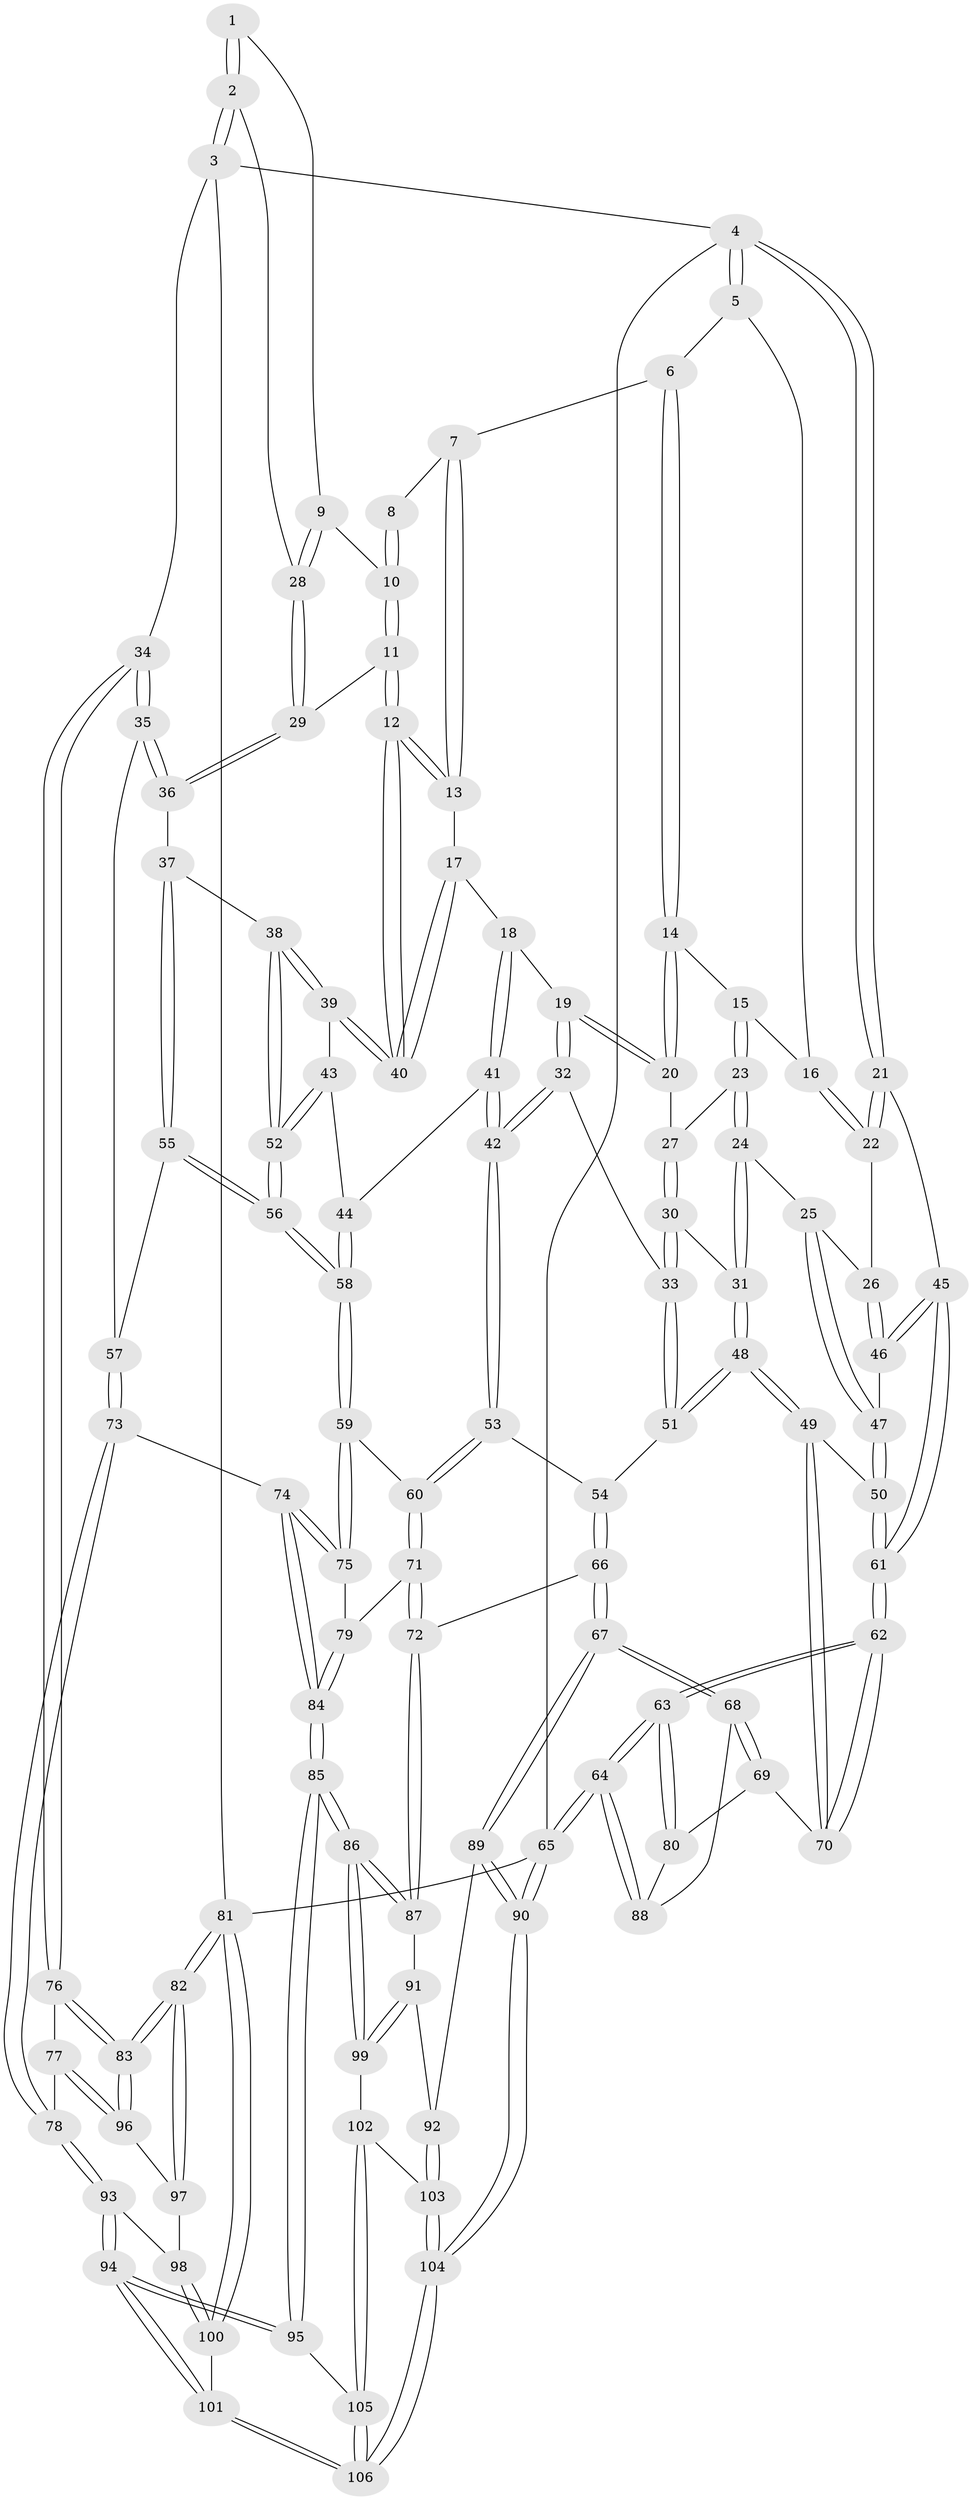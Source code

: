 // Generated by graph-tools (version 1.1) at 2025/11/02/27/25 16:11:51]
// undirected, 106 vertices, 262 edges
graph export_dot {
graph [start="1"]
  node [color=gray90,style=filled];
  1 [pos="+0.8387465921938674+0"];
  2 [pos="+1+0"];
  3 [pos="+1+0"];
  4 [pos="+0+0"];
  5 [pos="+0.19483800294943404+0"];
  6 [pos="+0.4484240304787643+0"];
  7 [pos="+0.5465943938498401+0"];
  8 [pos="+0.6964177761718202+0"];
  9 [pos="+0.8265565330085558+0.10684004627987465"];
  10 [pos="+0.7070002370456425+0"];
  11 [pos="+0.7101446784209517+0.13482791106442582"];
  12 [pos="+0.6662671878948732+0.17836363469510186"];
  13 [pos="+0.562023634961599+0.008339025920483807"];
  14 [pos="+0.4120633626953228+0"];
  15 [pos="+0.2447407997725452+0.08993303740018"];
  16 [pos="+0.16315185261098022+0.043548461346569804"];
  17 [pos="+0.5295994232285859+0.16138184076621445"];
  18 [pos="+0.5114433124593653+0.16124311141220476"];
  19 [pos="+0.4240907003751638+0.135236292164606"];
  20 [pos="+0.4067065318568175+0.11876522914893041"];
  21 [pos="+0+0"];
  22 [pos="+0.11918498062579463+0.09205540394589007"];
  23 [pos="+0.285771981156858+0.14358106508966081"];
  24 [pos="+0.21939583536168117+0.25041735397826"];
  25 [pos="+0.13443237294270918+0.206575184825125"];
  26 [pos="+0.11002802609020135+0.17004151422561697"];
  27 [pos="+0.3488745575588523+0.14151414763542058"];
  28 [pos="+0.833871491321487+0.1438634389863588"];
  29 [pos="+0.8328960468723636+0.14756871918657838"];
  30 [pos="+0.33708660227643605+0.2853265528626824"];
  31 [pos="+0.2225374199542724+0.25726495517105874"];
  32 [pos="+0.40742392387001347+0.2958678581620492"];
  33 [pos="+0.34072968471158077+0.28792317661884254"];
  34 [pos="+1+0.32036551088652676"];
  35 [pos="+1+0.3209235549796423"];
  36 [pos="+0.897538698876104+0.21835178928975016"];
  37 [pos="+0.6868946570876535+0.27810995486593415"];
  38 [pos="+0.6562074969563646+0.2503371967326628"];
  39 [pos="+0.6400288008701299+0.23236462546935518"];
  40 [pos="+0.6387833133750833+0.22004694475961584"];
  41 [pos="+0.44914065717539553+0.32313476794199053"];
  42 [pos="+0.44343060972719867+0.32509119185484237"];
  43 [pos="+0.5972109839723778+0.27086621909642883"];
  44 [pos="+0.5331597002853211+0.3165955975185671"];
  45 [pos="+0+0.24402815974384523"];
  46 [pos="+0+0.24040466971023874"];
  47 [pos="+0.07281348331997343+0.30638647767856714"];
  48 [pos="+0.17710421377283297+0.4476209975306059"];
  49 [pos="+0.17645114748833654+0.4480005174269015"];
  50 [pos="+0.10698354585426947+0.3922617853220125"];
  51 [pos="+0.28417734851314014+0.44952189777090945"];
  52 [pos="+0.6045205240167559+0.4428731595903657"];
  53 [pos="+0.422815482847438+0.43785706182674217"];
  54 [pos="+0.2905466241343091+0.45178385463422416"];
  55 [pos="+0.7671615036754419+0.41771048003992767"];
  56 [pos="+0.5984435822844267+0.4924369901325923"];
  57 [pos="+0.8139328875304371+0.4321519753185225"];
  58 [pos="+0.5907504049281641+0.49772564998112695"];
  59 [pos="+0.5761859558328586+0.5163870253168205"];
  60 [pos="+0.5042279810280457+0.5242351266015287"];
  61 [pos="+0+0.3748494924650198"];
  62 [pos="+0+0.5644565703690491"];
  63 [pos="+0+0.9105169046367448"];
  64 [pos="+0+1"];
  65 [pos="+0+1"];
  66 [pos="+0.3721710367226421+0.6651186256141052"];
  67 [pos="+0.2335013892035553+0.6964215937170518"];
  68 [pos="+0.19156318509945583+0.6637140644305238"];
  69 [pos="+0.13241703202135613+0.5473220683842005"];
  70 [pos="+0.13033270708888453+0.5422959878059259"];
  71 [pos="+0.429479442261487+0.6283692093863136"];
  72 [pos="+0.39729411862072483+0.6684103234926508"];
  73 [pos="+0.8111882942924342+0.6680168498704725"];
  74 [pos="+0.8012649778916183+0.668808777631249"];
  75 [pos="+0.6153821765524353+0.5780605254936309"];
  76 [pos="+1+0.5905312835493264"];
  77 [pos="+0.8197921906550665+0.6714452561229828"];
  78 [pos="+0.8162593825283745+0.6715312732780879"];
  79 [pos="+0.5946404515898206+0.6721409182885311"];
  80 [pos="+0.008356539395621351+0.7236712529689197"];
  81 [pos="+1+1"];
  82 [pos="+1+1"];
  83 [pos="+1+0.8397167457689731"];
  84 [pos="+0.5805841429235475+0.812259293749419"];
  85 [pos="+0.5727641094387066+0.8229684663665495"];
  86 [pos="+0.5662533301827832+0.8196617525282551"];
  87 [pos="+0.4442450747457079+0.7409263941066772"];
  88 [pos="+0.18338038912684795+0.6685102850694984"];
  89 [pos="+0.2205196197026672+0.8291455771972837"];
  90 [pos="+0+1"];
  91 [pos="+0.38638122417407134+0.8140835245259692"];
  92 [pos="+0.268310590473108+0.843971550610968"];
  93 [pos="+0.8237792285322463+0.7695979867397699"];
  94 [pos="+0.6706584495264735+1"];
  95 [pos="+0.6197843749137104+0.9925874294194488"];
  96 [pos="+0.9842975377299659+0.805184599726645"];
  97 [pos="+0.9034354983362658+0.836779125375424"];
  98 [pos="+0.8961275576773212+0.8381250234887846"];
  99 [pos="+0.3777490730349503+0.891575617370548"];
  100 [pos="+0.8378095962500045+1"];
  101 [pos="+0.7020965287036196+1"];
  102 [pos="+0.3693349791928556+0.9087884403280466"];
  103 [pos="+0.35469088802310456+0.9110989008036732"];
  104 [pos="+0.1011437918824623+1"];
  105 [pos="+0.41856658365535004+0.9460393963088434"];
  106 [pos="+0.11229457454877396+1"];
  1 -- 2;
  1 -- 2;
  1 -- 9;
  2 -- 3;
  2 -- 3;
  2 -- 28;
  3 -- 4;
  3 -- 34;
  3 -- 81;
  4 -- 5;
  4 -- 5;
  4 -- 21;
  4 -- 21;
  4 -- 65;
  5 -- 6;
  5 -- 16;
  6 -- 7;
  6 -- 14;
  6 -- 14;
  7 -- 8;
  7 -- 13;
  7 -- 13;
  8 -- 10;
  8 -- 10;
  9 -- 10;
  9 -- 28;
  9 -- 28;
  10 -- 11;
  10 -- 11;
  11 -- 12;
  11 -- 12;
  11 -- 29;
  12 -- 13;
  12 -- 13;
  12 -- 40;
  12 -- 40;
  13 -- 17;
  14 -- 15;
  14 -- 20;
  14 -- 20;
  15 -- 16;
  15 -- 23;
  15 -- 23;
  16 -- 22;
  16 -- 22;
  17 -- 18;
  17 -- 40;
  17 -- 40;
  18 -- 19;
  18 -- 41;
  18 -- 41;
  19 -- 20;
  19 -- 20;
  19 -- 32;
  19 -- 32;
  20 -- 27;
  21 -- 22;
  21 -- 22;
  21 -- 45;
  22 -- 26;
  23 -- 24;
  23 -- 24;
  23 -- 27;
  24 -- 25;
  24 -- 31;
  24 -- 31;
  25 -- 26;
  25 -- 47;
  25 -- 47;
  26 -- 46;
  26 -- 46;
  27 -- 30;
  27 -- 30;
  28 -- 29;
  28 -- 29;
  29 -- 36;
  29 -- 36;
  30 -- 31;
  30 -- 33;
  30 -- 33;
  31 -- 48;
  31 -- 48;
  32 -- 33;
  32 -- 42;
  32 -- 42;
  33 -- 51;
  33 -- 51;
  34 -- 35;
  34 -- 35;
  34 -- 76;
  34 -- 76;
  35 -- 36;
  35 -- 36;
  35 -- 57;
  36 -- 37;
  37 -- 38;
  37 -- 55;
  37 -- 55;
  38 -- 39;
  38 -- 39;
  38 -- 52;
  38 -- 52;
  39 -- 40;
  39 -- 40;
  39 -- 43;
  41 -- 42;
  41 -- 42;
  41 -- 44;
  42 -- 53;
  42 -- 53;
  43 -- 44;
  43 -- 52;
  43 -- 52;
  44 -- 58;
  44 -- 58;
  45 -- 46;
  45 -- 46;
  45 -- 61;
  45 -- 61;
  46 -- 47;
  47 -- 50;
  47 -- 50;
  48 -- 49;
  48 -- 49;
  48 -- 51;
  48 -- 51;
  49 -- 50;
  49 -- 70;
  49 -- 70;
  50 -- 61;
  50 -- 61;
  51 -- 54;
  52 -- 56;
  52 -- 56;
  53 -- 54;
  53 -- 60;
  53 -- 60;
  54 -- 66;
  54 -- 66;
  55 -- 56;
  55 -- 56;
  55 -- 57;
  56 -- 58;
  56 -- 58;
  57 -- 73;
  57 -- 73;
  58 -- 59;
  58 -- 59;
  59 -- 60;
  59 -- 75;
  59 -- 75;
  60 -- 71;
  60 -- 71;
  61 -- 62;
  61 -- 62;
  62 -- 63;
  62 -- 63;
  62 -- 70;
  62 -- 70;
  63 -- 64;
  63 -- 64;
  63 -- 80;
  63 -- 80;
  64 -- 65;
  64 -- 65;
  64 -- 88;
  64 -- 88;
  65 -- 90;
  65 -- 90;
  65 -- 81;
  66 -- 67;
  66 -- 67;
  66 -- 72;
  67 -- 68;
  67 -- 68;
  67 -- 89;
  67 -- 89;
  68 -- 69;
  68 -- 69;
  68 -- 88;
  69 -- 70;
  69 -- 80;
  71 -- 72;
  71 -- 72;
  71 -- 79;
  72 -- 87;
  72 -- 87;
  73 -- 74;
  73 -- 78;
  73 -- 78;
  74 -- 75;
  74 -- 75;
  74 -- 84;
  74 -- 84;
  75 -- 79;
  76 -- 77;
  76 -- 83;
  76 -- 83;
  77 -- 78;
  77 -- 96;
  77 -- 96;
  78 -- 93;
  78 -- 93;
  79 -- 84;
  79 -- 84;
  80 -- 88;
  81 -- 82;
  81 -- 82;
  81 -- 100;
  81 -- 100;
  82 -- 83;
  82 -- 83;
  82 -- 97;
  82 -- 97;
  83 -- 96;
  83 -- 96;
  84 -- 85;
  84 -- 85;
  85 -- 86;
  85 -- 86;
  85 -- 95;
  85 -- 95;
  86 -- 87;
  86 -- 87;
  86 -- 99;
  86 -- 99;
  87 -- 91;
  89 -- 90;
  89 -- 90;
  89 -- 92;
  90 -- 104;
  90 -- 104;
  91 -- 92;
  91 -- 99;
  91 -- 99;
  92 -- 103;
  92 -- 103;
  93 -- 94;
  93 -- 94;
  93 -- 98;
  94 -- 95;
  94 -- 95;
  94 -- 101;
  94 -- 101;
  95 -- 105;
  96 -- 97;
  97 -- 98;
  98 -- 100;
  98 -- 100;
  99 -- 102;
  100 -- 101;
  101 -- 106;
  101 -- 106;
  102 -- 103;
  102 -- 105;
  102 -- 105;
  103 -- 104;
  103 -- 104;
  104 -- 106;
  104 -- 106;
  105 -- 106;
  105 -- 106;
}
